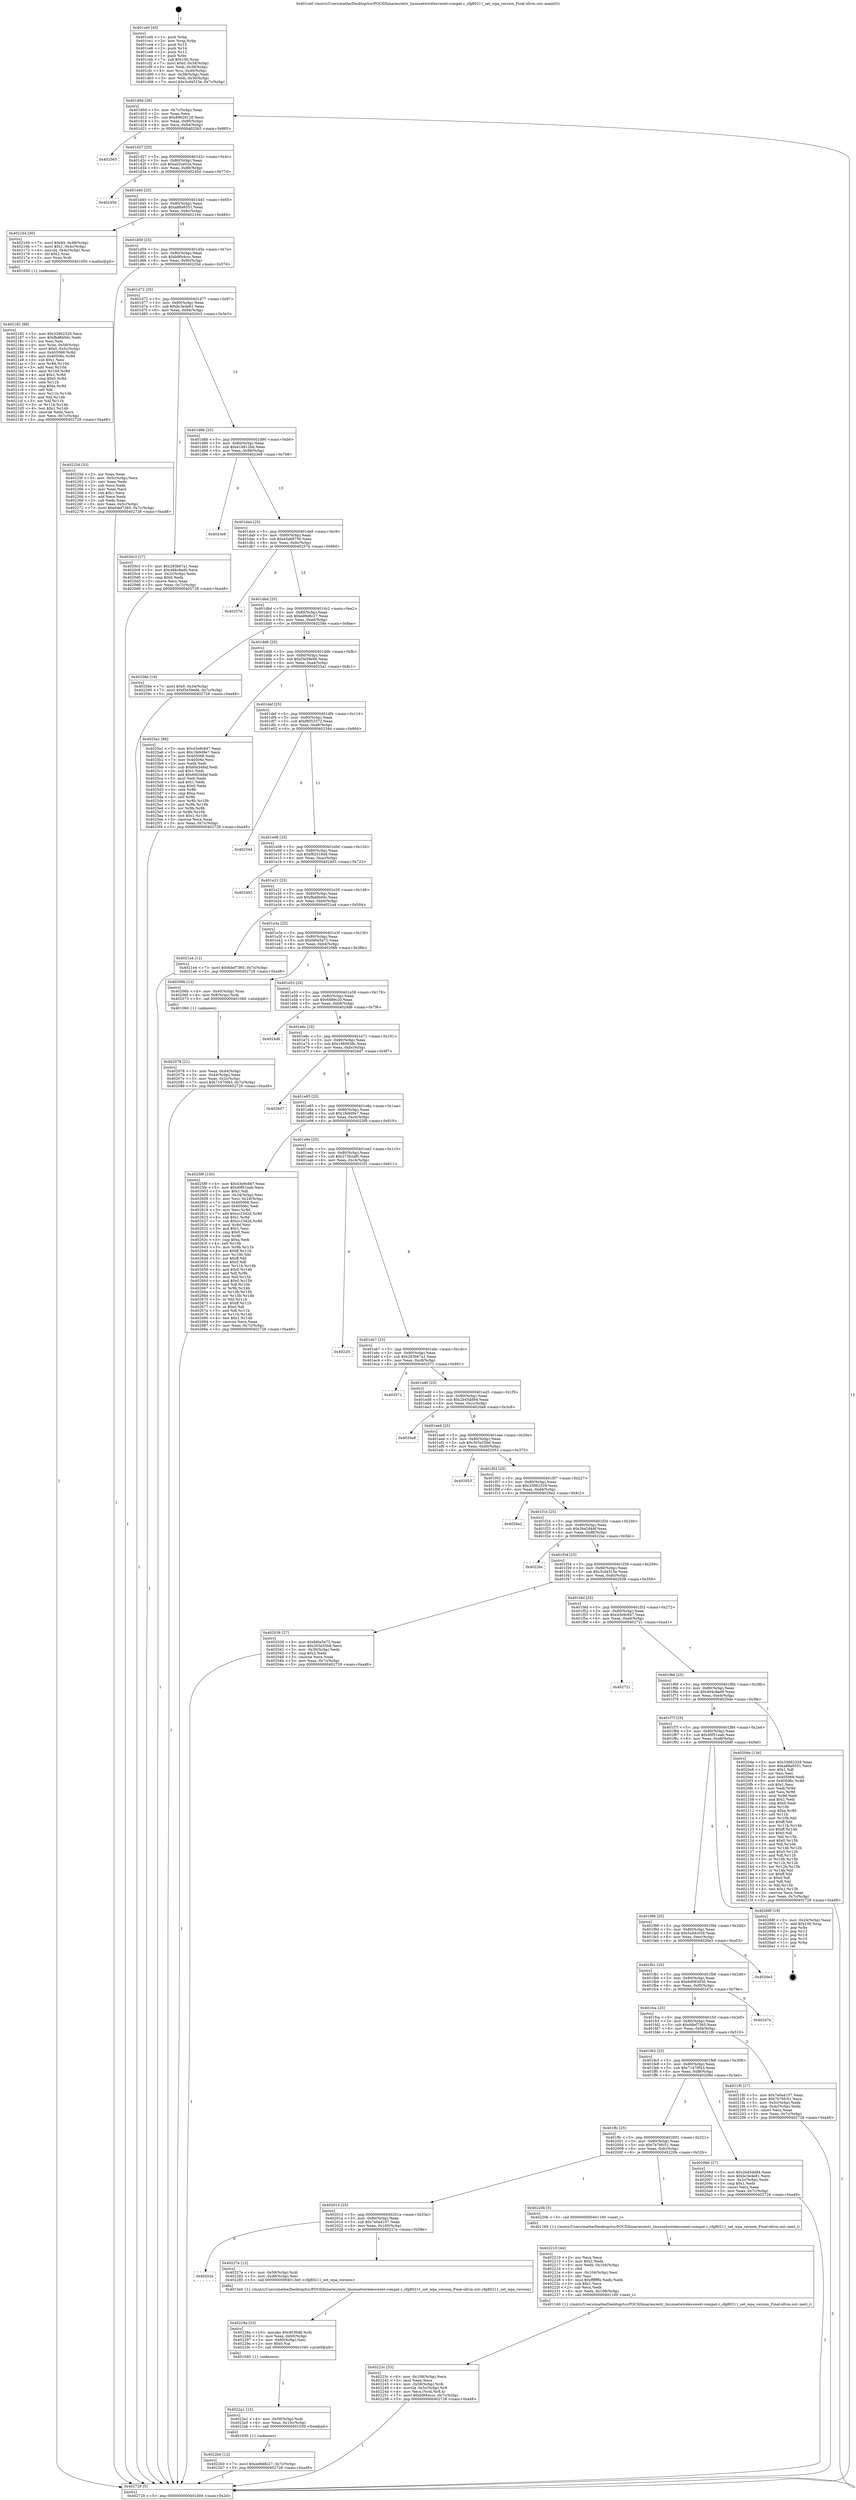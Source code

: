 digraph "0x401ce0" {
  label = "0x401ce0 (/mnt/c/Users/mathe/Desktop/tcc/POCII/binaries/extr_linuxnetwirelesswext-compat.c_cfg80211_set_wpa_version_Final-ollvm.out::main(0))"
  labelloc = "t"
  node[shape=record]

  Entry [label="",width=0.3,height=0.3,shape=circle,fillcolor=black,style=filled]
  "0x401d0d" [label="{
     0x401d0d [26]\l
     | [instrs]\l
     &nbsp;&nbsp;0x401d0d \<+3\>: mov -0x7c(%rbp),%eax\l
     &nbsp;&nbsp;0x401d10 \<+2\>: mov %eax,%ecx\l
     &nbsp;&nbsp;0x401d12 \<+6\>: sub $0x89629120,%ecx\l
     &nbsp;&nbsp;0x401d18 \<+3\>: mov %eax,-0x80(%rbp)\l
     &nbsp;&nbsp;0x401d1b \<+6\>: mov %ecx,-0x84(%rbp)\l
     &nbsp;&nbsp;0x401d21 \<+6\>: je 0000000000402565 \<main+0x885\>\l
  }"]
  "0x402565" [label="{
     0x402565\l
  }", style=dashed]
  "0x401d27" [label="{
     0x401d27 [25]\l
     | [instrs]\l
     &nbsp;&nbsp;0x401d27 \<+5\>: jmp 0000000000401d2c \<main+0x4c\>\l
     &nbsp;&nbsp;0x401d2c \<+3\>: mov -0x80(%rbp),%eax\l
     &nbsp;&nbsp;0x401d2f \<+5\>: sub $0xa02ce02e,%eax\l
     &nbsp;&nbsp;0x401d34 \<+6\>: mov %eax,-0x88(%rbp)\l
     &nbsp;&nbsp;0x401d3a \<+6\>: je 000000000040245d \<main+0x77d\>\l
  }"]
  Exit [label="",width=0.3,height=0.3,shape=circle,fillcolor=black,style=filled,peripheries=2]
  "0x40245d" [label="{
     0x40245d\l
  }", style=dashed]
  "0x401d40" [label="{
     0x401d40 [25]\l
     | [instrs]\l
     &nbsp;&nbsp;0x401d40 \<+5\>: jmp 0000000000401d45 \<main+0x65\>\l
     &nbsp;&nbsp;0x401d45 \<+3\>: mov -0x80(%rbp),%eax\l
     &nbsp;&nbsp;0x401d48 \<+5\>: sub $0xa88a6551,%eax\l
     &nbsp;&nbsp;0x401d4d \<+6\>: mov %eax,-0x8c(%rbp)\l
     &nbsp;&nbsp;0x401d53 \<+6\>: je 0000000000402164 \<main+0x484\>\l
  }"]
  "0x4022b0" [label="{
     0x4022b0 [12]\l
     | [instrs]\l
     &nbsp;&nbsp;0x4022b0 \<+7\>: movl $0xed9d8c27,-0x7c(%rbp)\l
     &nbsp;&nbsp;0x4022b7 \<+5\>: jmp 0000000000402728 \<main+0xa48\>\l
  }"]
  "0x402164" [label="{
     0x402164 [30]\l
     | [instrs]\l
     &nbsp;&nbsp;0x402164 \<+7\>: movl $0x64,-0x48(%rbp)\l
     &nbsp;&nbsp;0x40216b \<+7\>: movl $0x1,-0x4c(%rbp)\l
     &nbsp;&nbsp;0x402172 \<+4\>: movslq -0x4c(%rbp),%rax\l
     &nbsp;&nbsp;0x402176 \<+4\>: shl $0x2,%rax\l
     &nbsp;&nbsp;0x40217a \<+3\>: mov %rax,%rdi\l
     &nbsp;&nbsp;0x40217d \<+5\>: call 0000000000401050 \<malloc@plt\>\l
     | [calls]\l
     &nbsp;&nbsp;0x401050 \{1\} (unknown)\l
  }"]
  "0x401d59" [label="{
     0x401d59 [25]\l
     | [instrs]\l
     &nbsp;&nbsp;0x401d59 \<+5\>: jmp 0000000000401d5e \<main+0x7e\>\l
     &nbsp;&nbsp;0x401d5e \<+3\>: mov -0x80(%rbp),%eax\l
     &nbsp;&nbsp;0x401d61 \<+5\>: sub $0xb9f44ccc,%eax\l
     &nbsp;&nbsp;0x401d66 \<+6\>: mov %eax,-0x90(%rbp)\l
     &nbsp;&nbsp;0x401d6c \<+6\>: je 000000000040225d \<main+0x57d\>\l
  }"]
  "0x4022a1" [label="{
     0x4022a1 [15]\l
     | [instrs]\l
     &nbsp;&nbsp;0x4022a1 \<+4\>: mov -0x58(%rbp),%rdi\l
     &nbsp;&nbsp;0x4022a5 \<+6\>: mov %eax,-0x10c(%rbp)\l
     &nbsp;&nbsp;0x4022ab \<+5\>: call 0000000000401030 \<free@plt\>\l
     | [calls]\l
     &nbsp;&nbsp;0x401030 \{1\} (unknown)\l
  }"]
  "0x40225d" [label="{
     0x40225d [33]\l
     | [instrs]\l
     &nbsp;&nbsp;0x40225d \<+2\>: xor %eax,%eax\l
     &nbsp;&nbsp;0x40225f \<+3\>: mov -0x5c(%rbp),%ecx\l
     &nbsp;&nbsp;0x402262 \<+2\>: mov %eax,%edx\l
     &nbsp;&nbsp;0x402264 \<+2\>: sub %ecx,%edx\l
     &nbsp;&nbsp;0x402266 \<+2\>: mov %eax,%ecx\l
     &nbsp;&nbsp;0x402268 \<+3\>: sub $0x1,%ecx\l
     &nbsp;&nbsp;0x40226b \<+2\>: add %ecx,%edx\l
     &nbsp;&nbsp;0x40226d \<+2\>: sub %edx,%eax\l
     &nbsp;&nbsp;0x40226f \<+3\>: mov %eax,-0x5c(%rbp)\l
     &nbsp;&nbsp;0x402272 \<+7\>: movl $0x6def7365,-0x7c(%rbp)\l
     &nbsp;&nbsp;0x402279 \<+5\>: jmp 0000000000402728 \<main+0xa48\>\l
  }"]
  "0x401d72" [label="{
     0x401d72 [25]\l
     | [instrs]\l
     &nbsp;&nbsp;0x401d72 \<+5\>: jmp 0000000000401d77 \<main+0x97\>\l
     &nbsp;&nbsp;0x401d77 \<+3\>: mov -0x80(%rbp),%eax\l
     &nbsp;&nbsp;0x401d7a \<+5\>: sub $0xbc3e4e81,%eax\l
     &nbsp;&nbsp;0x401d7f \<+6\>: mov %eax,-0x94(%rbp)\l
     &nbsp;&nbsp;0x401d85 \<+6\>: je 00000000004020c3 \<main+0x3e3\>\l
  }"]
  "0x40228a" [label="{
     0x40228a [23]\l
     | [instrs]\l
     &nbsp;&nbsp;0x40228a \<+10\>: movabs $0x4030d6,%rdi\l
     &nbsp;&nbsp;0x402294 \<+3\>: mov %eax,-0x60(%rbp)\l
     &nbsp;&nbsp;0x402297 \<+3\>: mov -0x60(%rbp),%esi\l
     &nbsp;&nbsp;0x40229a \<+2\>: mov $0x0,%al\l
     &nbsp;&nbsp;0x40229c \<+5\>: call 0000000000401040 \<printf@plt\>\l
     | [calls]\l
     &nbsp;&nbsp;0x401040 \{1\} (unknown)\l
  }"]
  "0x4020c3" [label="{
     0x4020c3 [27]\l
     | [instrs]\l
     &nbsp;&nbsp;0x4020c3 \<+5\>: mov $0x283b67a1,%eax\l
     &nbsp;&nbsp;0x4020c8 \<+5\>: mov $0x494c8ad0,%ecx\l
     &nbsp;&nbsp;0x4020cd \<+3\>: mov -0x2c(%rbp),%edx\l
     &nbsp;&nbsp;0x4020d0 \<+3\>: cmp $0x0,%edx\l
     &nbsp;&nbsp;0x4020d3 \<+3\>: cmove %ecx,%eax\l
     &nbsp;&nbsp;0x4020d6 \<+3\>: mov %eax,-0x7c(%rbp)\l
     &nbsp;&nbsp;0x4020d9 \<+5\>: jmp 0000000000402728 \<main+0xa48\>\l
  }"]
  "0x401d8b" [label="{
     0x401d8b [25]\l
     | [instrs]\l
     &nbsp;&nbsp;0x401d8b \<+5\>: jmp 0000000000401d90 \<main+0xb0\>\l
     &nbsp;&nbsp;0x401d90 \<+3\>: mov -0x80(%rbp),%eax\l
     &nbsp;&nbsp;0x401d93 \<+5\>: sub $0xe1b812bb,%eax\l
     &nbsp;&nbsp;0x401d98 \<+6\>: mov %eax,-0x98(%rbp)\l
     &nbsp;&nbsp;0x401d9e \<+6\>: je 00000000004023e8 \<main+0x708\>\l
  }"]
  "0x40202e" [label="{
     0x40202e\l
  }", style=dashed]
  "0x4023e8" [label="{
     0x4023e8\l
  }", style=dashed]
  "0x401da4" [label="{
     0x401da4 [25]\l
     | [instrs]\l
     &nbsp;&nbsp;0x401da4 \<+5\>: jmp 0000000000401da9 \<main+0xc9\>\l
     &nbsp;&nbsp;0x401da9 \<+3\>: mov -0x80(%rbp),%eax\l
     &nbsp;&nbsp;0x401dac \<+5\>: sub $0xe5a68756,%eax\l
     &nbsp;&nbsp;0x401db1 \<+6\>: mov %eax,-0x9c(%rbp)\l
     &nbsp;&nbsp;0x401db7 \<+6\>: je 000000000040257d \<main+0x89d\>\l
  }"]
  "0x40227e" [label="{
     0x40227e [12]\l
     | [instrs]\l
     &nbsp;&nbsp;0x40227e \<+4\>: mov -0x58(%rbp),%rdi\l
     &nbsp;&nbsp;0x402282 \<+3\>: mov -0x48(%rbp),%esi\l
     &nbsp;&nbsp;0x402285 \<+5\>: call 00000000004013e0 \<cfg80211_set_wpa_version\>\l
     | [calls]\l
     &nbsp;&nbsp;0x4013e0 \{1\} (/mnt/c/Users/mathe/Desktop/tcc/POCII/binaries/extr_linuxnetwirelesswext-compat.c_cfg80211_set_wpa_version_Final-ollvm.out::cfg80211_set_wpa_version)\l
  }"]
  "0x40257d" [label="{
     0x40257d\l
  }", style=dashed]
  "0x401dbd" [label="{
     0x401dbd [25]\l
     | [instrs]\l
     &nbsp;&nbsp;0x401dbd \<+5\>: jmp 0000000000401dc2 \<main+0xe2\>\l
     &nbsp;&nbsp;0x401dc2 \<+3\>: mov -0x80(%rbp),%eax\l
     &nbsp;&nbsp;0x401dc5 \<+5\>: sub $0xed9d8c27,%eax\l
     &nbsp;&nbsp;0x401dca \<+6\>: mov %eax,-0xa0(%rbp)\l
     &nbsp;&nbsp;0x401dd0 \<+6\>: je 000000000040258e \<main+0x8ae\>\l
  }"]
  "0x40223c" [label="{
     0x40223c [33]\l
     | [instrs]\l
     &nbsp;&nbsp;0x40223c \<+6\>: mov -0x108(%rbp),%ecx\l
     &nbsp;&nbsp;0x402242 \<+3\>: imul %eax,%ecx\l
     &nbsp;&nbsp;0x402245 \<+4\>: mov -0x58(%rbp),%rdi\l
     &nbsp;&nbsp;0x402249 \<+4\>: movslq -0x5c(%rbp),%r8\l
     &nbsp;&nbsp;0x40224d \<+4\>: mov %ecx,(%rdi,%r8,4)\l
     &nbsp;&nbsp;0x402251 \<+7\>: movl $0xb9f44ccc,-0x7c(%rbp)\l
     &nbsp;&nbsp;0x402258 \<+5\>: jmp 0000000000402728 \<main+0xa48\>\l
  }"]
  "0x40258e" [label="{
     0x40258e [19]\l
     | [instrs]\l
     &nbsp;&nbsp;0x40258e \<+7\>: movl $0x0,-0x34(%rbp)\l
     &nbsp;&nbsp;0x402595 \<+7\>: movl $0xf3e59e66,-0x7c(%rbp)\l
     &nbsp;&nbsp;0x40259c \<+5\>: jmp 0000000000402728 \<main+0xa48\>\l
  }"]
  "0x401dd6" [label="{
     0x401dd6 [25]\l
     | [instrs]\l
     &nbsp;&nbsp;0x401dd6 \<+5\>: jmp 0000000000401ddb \<main+0xfb\>\l
     &nbsp;&nbsp;0x401ddb \<+3\>: mov -0x80(%rbp),%eax\l
     &nbsp;&nbsp;0x401dde \<+5\>: sub $0xf3e59e66,%eax\l
     &nbsp;&nbsp;0x401de3 \<+6\>: mov %eax,-0xa4(%rbp)\l
     &nbsp;&nbsp;0x401de9 \<+6\>: je 00000000004025a1 \<main+0x8c1\>\l
  }"]
  "0x402210" [label="{
     0x402210 [44]\l
     | [instrs]\l
     &nbsp;&nbsp;0x402210 \<+2\>: xor %ecx,%ecx\l
     &nbsp;&nbsp;0x402212 \<+5\>: mov $0x2,%edx\l
     &nbsp;&nbsp;0x402217 \<+6\>: mov %edx,-0x104(%rbp)\l
     &nbsp;&nbsp;0x40221d \<+1\>: cltd\l
     &nbsp;&nbsp;0x40221e \<+6\>: mov -0x104(%rbp),%esi\l
     &nbsp;&nbsp;0x402224 \<+2\>: idiv %esi\l
     &nbsp;&nbsp;0x402226 \<+6\>: imul $0xfffffffe,%edx,%edx\l
     &nbsp;&nbsp;0x40222c \<+3\>: sub $0x1,%ecx\l
     &nbsp;&nbsp;0x40222f \<+2\>: sub %ecx,%edx\l
     &nbsp;&nbsp;0x402231 \<+6\>: mov %edx,-0x108(%rbp)\l
     &nbsp;&nbsp;0x402237 \<+5\>: call 0000000000401160 \<next_i\>\l
     | [calls]\l
     &nbsp;&nbsp;0x401160 \{1\} (/mnt/c/Users/mathe/Desktop/tcc/POCII/binaries/extr_linuxnetwirelesswext-compat.c_cfg80211_set_wpa_version_Final-ollvm.out::next_i)\l
  }"]
  "0x4025a1" [label="{
     0x4025a1 [88]\l
     | [instrs]\l
     &nbsp;&nbsp;0x4025a1 \<+5\>: mov $0x43e9c847,%eax\l
     &nbsp;&nbsp;0x4025a6 \<+5\>: mov $0x1fe9d9e7,%ecx\l
     &nbsp;&nbsp;0x4025ab \<+7\>: mov 0x405068,%edx\l
     &nbsp;&nbsp;0x4025b2 \<+7\>: mov 0x40506c,%esi\l
     &nbsp;&nbsp;0x4025b9 \<+2\>: mov %edx,%edi\l
     &nbsp;&nbsp;0x4025bb \<+6\>: sub $0x6fd349af,%edi\l
     &nbsp;&nbsp;0x4025c1 \<+3\>: sub $0x1,%edi\l
     &nbsp;&nbsp;0x4025c4 \<+6\>: add $0x6fd349af,%edi\l
     &nbsp;&nbsp;0x4025ca \<+3\>: imul %edi,%edx\l
     &nbsp;&nbsp;0x4025cd \<+3\>: and $0x1,%edx\l
     &nbsp;&nbsp;0x4025d0 \<+3\>: cmp $0x0,%edx\l
     &nbsp;&nbsp;0x4025d3 \<+4\>: sete %r8b\l
     &nbsp;&nbsp;0x4025d7 \<+3\>: cmp $0xa,%esi\l
     &nbsp;&nbsp;0x4025da \<+4\>: setl %r9b\l
     &nbsp;&nbsp;0x4025de \<+3\>: mov %r8b,%r10b\l
     &nbsp;&nbsp;0x4025e1 \<+3\>: and %r9b,%r10b\l
     &nbsp;&nbsp;0x4025e4 \<+3\>: xor %r9b,%r8b\l
     &nbsp;&nbsp;0x4025e7 \<+3\>: or %r8b,%r10b\l
     &nbsp;&nbsp;0x4025ea \<+4\>: test $0x1,%r10b\l
     &nbsp;&nbsp;0x4025ee \<+3\>: cmovne %ecx,%eax\l
     &nbsp;&nbsp;0x4025f1 \<+3\>: mov %eax,-0x7c(%rbp)\l
     &nbsp;&nbsp;0x4025f4 \<+5\>: jmp 0000000000402728 \<main+0xa48\>\l
  }"]
  "0x401def" [label="{
     0x401def [25]\l
     | [instrs]\l
     &nbsp;&nbsp;0x401def \<+5\>: jmp 0000000000401df4 \<main+0x114\>\l
     &nbsp;&nbsp;0x401df4 \<+3\>: mov -0x80(%rbp),%eax\l
     &nbsp;&nbsp;0x401df7 \<+5\>: sub $0xf8053372,%eax\l
     &nbsp;&nbsp;0x401dfc \<+6\>: mov %eax,-0xa8(%rbp)\l
     &nbsp;&nbsp;0x401e02 \<+6\>: je 0000000000402344 \<main+0x664\>\l
  }"]
  "0x402015" [label="{
     0x402015 [25]\l
     | [instrs]\l
     &nbsp;&nbsp;0x402015 \<+5\>: jmp 000000000040201a \<main+0x33a\>\l
     &nbsp;&nbsp;0x40201a \<+3\>: mov -0x80(%rbp),%eax\l
     &nbsp;&nbsp;0x40201d \<+5\>: sub $0x7e0a4107,%eax\l
     &nbsp;&nbsp;0x402022 \<+6\>: mov %eax,-0x100(%rbp)\l
     &nbsp;&nbsp;0x402028 \<+6\>: je 000000000040227e \<main+0x59e\>\l
  }"]
  "0x402344" [label="{
     0x402344\l
  }", style=dashed]
  "0x401e08" [label="{
     0x401e08 [25]\l
     | [instrs]\l
     &nbsp;&nbsp;0x401e08 \<+5\>: jmp 0000000000401e0d \<main+0x12d\>\l
     &nbsp;&nbsp;0x401e0d \<+3\>: mov -0x80(%rbp),%eax\l
     &nbsp;&nbsp;0x401e10 \<+5\>: sub $0xf8201848,%eax\l
     &nbsp;&nbsp;0x401e15 \<+6\>: mov %eax,-0xac(%rbp)\l
     &nbsp;&nbsp;0x401e1b \<+6\>: je 0000000000402403 \<main+0x723\>\l
  }"]
  "0x40220b" [label="{
     0x40220b [5]\l
     | [instrs]\l
     &nbsp;&nbsp;0x40220b \<+5\>: call 0000000000401160 \<next_i\>\l
     | [calls]\l
     &nbsp;&nbsp;0x401160 \{1\} (/mnt/c/Users/mathe/Desktop/tcc/POCII/binaries/extr_linuxnetwirelesswext-compat.c_cfg80211_set_wpa_version_Final-ollvm.out::next_i)\l
  }"]
  "0x402403" [label="{
     0x402403\l
  }", style=dashed]
  "0x401e21" [label="{
     0x401e21 [25]\l
     | [instrs]\l
     &nbsp;&nbsp;0x401e21 \<+5\>: jmp 0000000000401e26 \<main+0x146\>\l
     &nbsp;&nbsp;0x401e26 \<+3\>: mov -0x80(%rbp),%eax\l
     &nbsp;&nbsp;0x401e29 \<+5\>: sub $0xfbd6b0dc,%eax\l
     &nbsp;&nbsp;0x401e2e \<+6\>: mov %eax,-0xb0(%rbp)\l
     &nbsp;&nbsp;0x401e34 \<+6\>: je 00000000004021e4 \<main+0x504\>\l
  }"]
  "0x402182" [label="{
     0x402182 [98]\l
     | [instrs]\l
     &nbsp;&nbsp;0x402182 \<+5\>: mov $0x33662329,%ecx\l
     &nbsp;&nbsp;0x402187 \<+5\>: mov $0xfbd6b0dc,%edx\l
     &nbsp;&nbsp;0x40218c \<+2\>: xor %esi,%esi\l
     &nbsp;&nbsp;0x40218e \<+4\>: mov %rax,-0x58(%rbp)\l
     &nbsp;&nbsp;0x402192 \<+7\>: movl $0x0,-0x5c(%rbp)\l
     &nbsp;&nbsp;0x402199 \<+8\>: mov 0x405068,%r8d\l
     &nbsp;&nbsp;0x4021a1 \<+8\>: mov 0x40506c,%r9d\l
     &nbsp;&nbsp;0x4021a9 \<+3\>: sub $0x1,%esi\l
     &nbsp;&nbsp;0x4021ac \<+3\>: mov %r8d,%r10d\l
     &nbsp;&nbsp;0x4021af \<+3\>: add %esi,%r10d\l
     &nbsp;&nbsp;0x4021b2 \<+4\>: imul %r10d,%r8d\l
     &nbsp;&nbsp;0x4021b6 \<+4\>: and $0x1,%r8d\l
     &nbsp;&nbsp;0x4021ba \<+4\>: cmp $0x0,%r8d\l
     &nbsp;&nbsp;0x4021be \<+4\>: sete %r11b\l
     &nbsp;&nbsp;0x4021c2 \<+4\>: cmp $0xa,%r9d\l
     &nbsp;&nbsp;0x4021c6 \<+3\>: setl %bl\l
     &nbsp;&nbsp;0x4021c9 \<+3\>: mov %r11b,%r14b\l
     &nbsp;&nbsp;0x4021cc \<+3\>: and %bl,%r14b\l
     &nbsp;&nbsp;0x4021cf \<+3\>: xor %bl,%r11b\l
     &nbsp;&nbsp;0x4021d2 \<+3\>: or %r11b,%r14b\l
     &nbsp;&nbsp;0x4021d5 \<+4\>: test $0x1,%r14b\l
     &nbsp;&nbsp;0x4021d9 \<+3\>: cmovne %edx,%ecx\l
     &nbsp;&nbsp;0x4021dc \<+3\>: mov %ecx,-0x7c(%rbp)\l
     &nbsp;&nbsp;0x4021df \<+5\>: jmp 0000000000402728 \<main+0xa48\>\l
  }"]
  "0x4021e4" [label="{
     0x4021e4 [12]\l
     | [instrs]\l
     &nbsp;&nbsp;0x4021e4 \<+7\>: movl $0x6def7365,-0x7c(%rbp)\l
     &nbsp;&nbsp;0x4021eb \<+5\>: jmp 0000000000402728 \<main+0xa48\>\l
  }"]
  "0x401e3a" [label="{
     0x401e3a [25]\l
     | [instrs]\l
     &nbsp;&nbsp;0x401e3a \<+5\>: jmp 0000000000401e3f \<main+0x15f\>\l
     &nbsp;&nbsp;0x401e3f \<+3\>: mov -0x80(%rbp),%eax\l
     &nbsp;&nbsp;0x401e42 \<+5\>: sub $0xfd0e5e72,%eax\l
     &nbsp;&nbsp;0x401e47 \<+6\>: mov %eax,-0xb4(%rbp)\l
     &nbsp;&nbsp;0x401e4d \<+6\>: je 000000000040206b \<main+0x38b\>\l
  }"]
  "0x401ffc" [label="{
     0x401ffc [25]\l
     | [instrs]\l
     &nbsp;&nbsp;0x401ffc \<+5\>: jmp 0000000000402001 \<main+0x321\>\l
     &nbsp;&nbsp;0x402001 \<+3\>: mov -0x80(%rbp),%eax\l
     &nbsp;&nbsp;0x402004 \<+5\>: sub $0x7b76fc51,%eax\l
     &nbsp;&nbsp;0x402009 \<+6\>: mov %eax,-0xfc(%rbp)\l
     &nbsp;&nbsp;0x40200f \<+6\>: je 000000000040220b \<main+0x52b\>\l
  }"]
  "0x40206b" [label="{
     0x40206b [13]\l
     | [instrs]\l
     &nbsp;&nbsp;0x40206b \<+4\>: mov -0x40(%rbp),%rax\l
     &nbsp;&nbsp;0x40206f \<+4\>: mov 0x8(%rax),%rdi\l
     &nbsp;&nbsp;0x402073 \<+5\>: call 0000000000401060 \<atoi@plt\>\l
     | [calls]\l
     &nbsp;&nbsp;0x401060 \{1\} (unknown)\l
  }"]
  "0x401e53" [label="{
     0x401e53 [25]\l
     | [instrs]\l
     &nbsp;&nbsp;0x401e53 \<+5\>: jmp 0000000000401e58 \<main+0x178\>\l
     &nbsp;&nbsp;0x401e58 \<+3\>: mov -0x80(%rbp),%eax\l
     &nbsp;&nbsp;0x401e5b \<+5\>: sub $0x6889c20,%eax\l
     &nbsp;&nbsp;0x401e60 \<+6\>: mov %eax,-0xb8(%rbp)\l
     &nbsp;&nbsp;0x401e66 \<+6\>: je 00000000004024d6 \<main+0x7f6\>\l
  }"]
  "0x40208d" [label="{
     0x40208d [27]\l
     | [instrs]\l
     &nbsp;&nbsp;0x40208d \<+5\>: mov $0x2b45dd84,%eax\l
     &nbsp;&nbsp;0x402092 \<+5\>: mov $0xbc3e4e81,%ecx\l
     &nbsp;&nbsp;0x402097 \<+3\>: mov -0x2c(%rbp),%edx\l
     &nbsp;&nbsp;0x40209a \<+3\>: cmp $0x1,%edx\l
     &nbsp;&nbsp;0x40209d \<+3\>: cmovl %ecx,%eax\l
     &nbsp;&nbsp;0x4020a0 \<+3\>: mov %eax,-0x7c(%rbp)\l
     &nbsp;&nbsp;0x4020a3 \<+5\>: jmp 0000000000402728 \<main+0xa48\>\l
  }"]
  "0x4024d6" [label="{
     0x4024d6\l
  }", style=dashed]
  "0x401e6c" [label="{
     0x401e6c [25]\l
     | [instrs]\l
     &nbsp;&nbsp;0x401e6c \<+5\>: jmp 0000000000401e71 \<main+0x191\>\l
     &nbsp;&nbsp;0x401e71 \<+3\>: mov -0x80(%rbp),%eax\l
     &nbsp;&nbsp;0x401e74 \<+5\>: sub $0x1960638c,%eax\l
     &nbsp;&nbsp;0x401e79 \<+6\>: mov %eax,-0xbc(%rbp)\l
     &nbsp;&nbsp;0x401e7f \<+6\>: je 00000000004026d7 \<main+0x9f7\>\l
  }"]
  "0x401fe3" [label="{
     0x401fe3 [25]\l
     | [instrs]\l
     &nbsp;&nbsp;0x401fe3 \<+5\>: jmp 0000000000401fe8 \<main+0x308\>\l
     &nbsp;&nbsp;0x401fe8 \<+3\>: mov -0x80(%rbp),%eax\l
     &nbsp;&nbsp;0x401feb \<+5\>: sub $0x71470f43,%eax\l
     &nbsp;&nbsp;0x401ff0 \<+6\>: mov %eax,-0xf8(%rbp)\l
     &nbsp;&nbsp;0x401ff6 \<+6\>: je 000000000040208d \<main+0x3ad\>\l
  }"]
  "0x4026d7" [label="{
     0x4026d7\l
  }", style=dashed]
  "0x401e85" [label="{
     0x401e85 [25]\l
     | [instrs]\l
     &nbsp;&nbsp;0x401e85 \<+5\>: jmp 0000000000401e8a \<main+0x1aa\>\l
     &nbsp;&nbsp;0x401e8a \<+3\>: mov -0x80(%rbp),%eax\l
     &nbsp;&nbsp;0x401e8d \<+5\>: sub $0x1fe9d9e7,%eax\l
     &nbsp;&nbsp;0x401e92 \<+6\>: mov %eax,-0xc0(%rbp)\l
     &nbsp;&nbsp;0x401e98 \<+6\>: je 00000000004025f9 \<main+0x919\>\l
  }"]
  "0x4021f0" [label="{
     0x4021f0 [27]\l
     | [instrs]\l
     &nbsp;&nbsp;0x4021f0 \<+5\>: mov $0x7e0a4107,%eax\l
     &nbsp;&nbsp;0x4021f5 \<+5\>: mov $0x7b76fc51,%ecx\l
     &nbsp;&nbsp;0x4021fa \<+3\>: mov -0x5c(%rbp),%edx\l
     &nbsp;&nbsp;0x4021fd \<+3\>: cmp -0x4c(%rbp),%edx\l
     &nbsp;&nbsp;0x402200 \<+3\>: cmovl %ecx,%eax\l
     &nbsp;&nbsp;0x402203 \<+3\>: mov %eax,-0x7c(%rbp)\l
     &nbsp;&nbsp;0x402206 \<+5\>: jmp 0000000000402728 \<main+0xa48\>\l
  }"]
  "0x4025f9" [label="{
     0x4025f9 [150]\l
     | [instrs]\l
     &nbsp;&nbsp;0x4025f9 \<+5\>: mov $0x43e9c847,%eax\l
     &nbsp;&nbsp;0x4025fe \<+5\>: mov $0x49f51eab,%ecx\l
     &nbsp;&nbsp;0x402603 \<+2\>: mov $0x1,%dl\l
     &nbsp;&nbsp;0x402605 \<+3\>: mov -0x34(%rbp),%esi\l
     &nbsp;&nbsp;0x402608 \<+3\>: mov %esi,-0x24(%rbp)\l
     &nbsp;&nbsp;0x40260b \<+7\>: mov 0x405068,%esi\l
     &nbsp;&nbsp;0x402612 \<+7\>: mov 0x40506c,%edi\l
     &nbsp;&nbsp;0x402619 \<+3\>: mov %esi,%r8d\l
     &nbsp;&nbsp;0x40261c \<+7\>: add $0xcc23d2d,%r8d\l
     &nbsp;&nbsp;0x402623 \<+4\>: sub $0x1,%r8d\l
     &nbsp;&nbsp;0x402627 \<+7\>: sub $0xcc23d2d,%r8d\l
     &nbsp;&nbsp;0x40262e \<+4\>: imul %r8d,%esi\l
     &nbsp;&nbsp;0x402632 \<+3\>: and $0x1,%esi\l
     &nbsp;&nbsp;0x402635 \<+3\>: cmp $0x0,%esi\l
     &nbsp;&nbsp;0x402638 \<+4\>: sete %r9b\l
     &nbsp;&nbsp;0x40263c \<+3\>: cmp $0xa,%edi\l
     &nbsp;&nbsp;0x40263f \<+4\>: setl %r10b\l
     &nbsp;&nbsp;0x402643 \<+3\>: mov %r9b,%r11b\l
     &nbsp;&nbsp;0x402646 \<+4\>: xor $0xff,%r11b\l
     &nbsp;&nbsp;0x40264a \<+3\>: mov %r10b,%bl\l
     &nbsp;&nbsp;0x40264d \<+3\>: xor $0xff,%bl\l
     &nbsp;&nbsp;0x402650 \<+3\>: xor $0x0,%dl\l
     &nbsp;&nbsp;0x402653 \<+3\>: mov %r11b,%r14b\l
     &nbsp;&nbsp;0x402656 \<+4\>: and $0x0,%r14b\l
     &nbsp;&nbsp;0x40265a \<+3\>: and %dl,%r9b\l
     &nbsp;&nbsp;0x40265d \<+3\>: mov %bl,%r15b\l
     &nbsp;&nbsp;0x402660 \<+4\>: and $0x0,%r15b\l
     &nbsp;&nbsp;0x402664 \<+3\>: and %dl,%r10b\l
     &nbsp;&nbsp;0x402667 \<+3\>: or %r9b,%r14b\l
     &nbsp;&nbsp;0x40266a \<+3\>: or %r10b,%r15b\l
     &nbsp;&nbsp;0x40266d \<+3\>: xor %r15b,%r14b\l
     &nbsp;&nbsp;0x402670 \<+3\>: or %bl,%r11b\l
     &nbsp;&nbsp;0x402673 \<+4\>: xor $0xff,%r11b\l
     &nbsp;&nbsp;0x402677 \<+3\>: or $0x0,%dl\l
     &nbsp;&nbsp;0x40267a \<+3\>: and %dl,%r11b\l
     &nbsp;&nbsp;0x40267d \<+3\>: or %r11b,%r14b\l
     &nbsp;&nbsp;0x402680 \<+4\>: test $0x1,%r14b\l
     &nbsp;&nbsp;0x402684 \<+3\>: cmovne %ecx,%eax\l
     &nbsp;&nbsp;0x402687 \<+3\>: mov %eax,-0x7c(%rbp)\l
     &nbsp;&nbsp;0x40268a \<+5\>: jmp 0000000000402728 \<main+0xa48\>\l
  }"]
  "0x401e9e" [label="{
     0x401e9e [25]\l
     | [instrs]\l
     &nbsp;&nbsp;0x401e9e \<+5\>: jmp 0000000000401ea3 \<main+0x1c3\>\l
     &nbsp;&nbsp;0x401ea3 \<+3\>: mov -0x80(%rbp),%eax\l
     &nbsp;&nbsp;0x401ea6 \<+5\>: sub $0x273b2af0,%eax\l
     &nbsp;&nbsp;0x401eab \<+6\>: mov %eax,-0xc4(%rbp)\l
     &nbsp;&nbsp;0x401eb1 \<+6\>: je 00000000004022f1 \<main+0x611\>\l
  }"]
  "0x401fca" [label="{
     0x401fca [25]\l
     | [instrs]\l
     &nbsp;&nbsp;0x401fca \<+5\>: jmp 0000000000401fcf \<main+0x2ef\>\l
     &nbsp;&nbsp;0x401fcf \<+3\>: mov -0x80(%rbp),%eax\l
     &nbsp;&nbsp;0x401fd2 \<+5\>: sub $0x6def7365,%eax\l
     &nbsp;&nbsp;0x401fd7 \<+6\>: mov %eax,-0xf4(%rbp)\l
     &nbsp;&nbsp;0x401fdd \<+6\>: je 00000000004021f0 \<main+0x510\>\l
  }"]
  "0x4022f1" [label="{
     0x4022f1\l
  }", style=dashed]
  "0x401eb7" [label="{
     0x401eb7 [25]\l
     | [instrs]\l
     &nbsp;&nbsp;0x401eb7 \<+5\>: jmp 0000000000401ebc \<main+0x1dc\>\l
     &nbsp;&nbsp;0x401ebc \<+3\>: mov -0x80(%rbp),%eax\l
     &nbsp;&nbsp;0x401ebf \<+5\>: sub $0x283b67a1,%eax\l
     &nbsp;&nbsp;0x401ec4 \<+6\>: mov %eax,-0xc8(%rbp)\l
     &nbsp;&nbsp;0x401eca \<+6\>: je 0000000000402571 \<main+0x891\>\l
  }"]
  "0x40247e" [label="{
     0x40247e\l
  }", style=dashed]
  "0x402571" [label="{
     0x402571\l
  }", style=dashed]
  "0x401ed0" [label="{
     0x401ed0 [25]\l
     | [instrs]\l
     &nbsp;&nbsp;0x401ed0 \<+5\>: jmp 0000000000401ed5 \<main+0x1f5\>\l
     &nbsp;&nbsp;0x401ed5 \<+3\>: mov -0x80(%rbp),%eax\l
     &nbsp;&nbsp;0x401ed8 \<+5\>: sub $0x2b45dd84,%eax\l
     &nbsp;&nbsp;0x401edd \<+6\>: mov %eax,-0xcc(%rbp)\l
     &nbsp;&nbsp;0x401ee3 \<+6\>: je 00000000004020a8 \<main+0x3c8\>\l
  }"]
  "0x401fb1" [label="{
     0x401fb1 [25]\l
     | [instrs]\l
     &nbsp;&nbsp;0x401fb1 \<+5\>: jmp 0000000000401fb6 \<main+0x2d6\>\l
     &nbsp;&nbsp;0x401fb6 \<+3\>: mov -0x80(%rbp),%eax\l
     &nbsp;&nbsp;0x401fb9 \<+5\>: sub $0x6d083030,%eax\l
     &nbsp;&nbsp;0x401fbe \<+6\>: mov %eax,-0xf0(%rbp)\l
     &nbsp;&nbsp;0x401fc4 \<+6\>: je 000000000040247e \<main+0x79e\>\l
  }"]
  "0x4020a8" [label="{
     0x4020a8\l
  }", style=dashed]
  "0x401ee9" [label="{
     0x401ee9 [25]\l
     | [instrs]\l
     &nbsp;&nbsp;0x401ee9 \<+5\>: jmp 0000000000401eee \<main+0x20e\>\l
     &nbsp;&nbsp;0x401eee \<+3\>: mov -0x80(%rbp),%eax\l
     &nbsp;&nbsp;0x401ef1 \<+5\>: sub $0x303e55bd,%eax\l
     &nbsp;&nbsp;0x401ef6 \<+6\>: mov %eax,-0xd0(%rbp)\l
     &nbsp;&nbsp;0x401efc \<+6\>: je 0000000000402053 \<main+0x373\>\l
  }"]
  "0x4026e3" [label="{
     0x4026e3\l
  }", style=dashed]
  "0x402053" [label="{
     0x402053\l
  }", style=dashed]
  "0x401f02" [label="{
     0x401f02 [25]\l
     | [instrs]\l
     &nbsp;&nbsp;0x401f02 \<+5\>: jmp 0000000000401f07 \<main+0x227\>\l
     &nbsp;&nbsp;0x401f07 \<+3\>: mov -0x80(%rbp),%eax\l
     &nbsp;&nbsp;0x401f0a \<+5\>: sub $0x33662329,%eax\l
     &nbsp;&nbsp;0x401f0f \<+6\>: mov %eax,-0xd4(%rbp)\l
     &nbsp;&nbsp;0x401f15 \<+6\>: je 00000000004026a2 \<main+0x9c2\>\l
  }"]
  "0x401f98" [label="{
     0x401f98 [25]\l
     | [instrs]\l
     &nbsp;&nbsp;0x401f98 \<+5\>: jmp 0000000000401f9d \<main+0x2bd\>\l
     &nbsp;&nbsp;0x401f9d \<+3\>: mov -0x80(%rbp),%eax\l
     &nbsp;&nbsp;0x401fa0 \<+5\>: sub $0x5a44c029,%eax\l
     &nbsp;&nbsp;0x401fa5 \<+6\>: mov %eax,-0xec(%rbp)\l
     &nbsp;&nbsp;0x401fab \<+6\>: je 00000000004026e3 \<main+0xa03\>\l
  }"]
  "0x4026a2" [label="{
     0x4026a2\l
  }", style=dashed]
  "0x401f1b" [label="{
     0x401f1b [25]\l
     | [instrs]\l
     &nbsp;&nbsp;0x401f1b \<+5\>: jmp 0000000000401f20 \<main+0x240\>\l
     &nbsp;&nbsp;0x401f20 \<+3\>: mov -0x80(%rbp),%eax\l
     &nbsp;&nbsp;0x401f23 \<+5\>: sub $0x3ba2644f,%eax\l
     &nbsp;&nbsp;0x401f28 \<+6\>: mov %eax,-0xd8(%rbp)\l
     &nbsp;&nbsp;0x401f2e \<+6\>: je 00000000004022bc \<main+0x5dc\>\l
  }"]
  "0x40268f" [label="{
     0x40268f [19]\l
     | [instrs]\l
     &nbsp;&nbsp;0x40268f \<+3\>: mov -0x24(%rbp),%eax\l
     &nbsp;&nbsp;0x402692 \<+7\>: add $0x100,%rsp\l
     &nbsp;&nbsp;0x402699 \<+1\>: pop %rbx\l
     &nbsp;&nbsp;0x40269a \<+2\>: pop %r12\l
     &nbsp;&nbsp;0x40269c \<+2\>: pop %r14\l
     &nbsp;&nbsp;0x40269e \<+2\>: pop %r15\l
     &nbsp;&nbsp;0x4026a0 \<+1\>: pop %rbp\l
     &nbsp;&nbsp;0x4026a1 \<+1\>: ret\l
  }"]
  "0x4022bc" [label="{
     0x4022bc\l
  }", style=dashed]
  "0x401f34" [label="{
     0x401f34 [25]\l
     | [instrs]\l
     &nbsp;&nbsp;0x401f34 \<+5\>: jmp 0000000000401f39 \<main+0x259\>\l
     &nbsp;&nbsp;0x401f39 \<+3\>: mov -0x80(%rbp),%eax\l
     &nbsp;&nbsp;0x401f3c \<+5\>: sub $0x3cd4515e,%eax\l
     &nbsp;&nbsp;0x401f41 \<+6\>: mov %eax,-0xdc(%rbp)\l
     &nbsp;&nbsp;0x401f47 \<+6\>: je 0000000000402038 \<main+0x358\>\l
  }"]
  "0x401f7f" [label="{
     0x401f7f [25]\l
     | [instrs]\l
     &nbsp;&nbsp;0x401f7f \<+5\>: jmp 0000000000401f84 \<main+0x2a4\>\l
     &nbsp;&nbsp;0x401f84 \<+3\>: mov -0x80(%rbp),%eax\l
     &nbsp;&nbsp;0x401f87 \<+5\>: sub $0x49f51eab,%eax\l
     &nbsp;&nbsp;0x401f8c \<+6\>: mov %eax,-0xe8(%rbp)\l
     &nbsp;&nbsp;0x401f92 \<+6\>: je 000000000040268f \<main+0x9af\>\l
  }"]
  "0x402038" [label="{
     0x402038 [27]\l
     | [instrs]\l
     &nbsp;&nbsp;0x402038 \<+5\>: mov $0xfd0e5e72,%eax\l
     &nbsp;&nbsp;0x40203d \<+5\>: mov $0x303e55bd,%ecx\l
     &nbsp;&nbsp;0x402042 \<+3\>: mov -0x30(%rbp),%edx\l
     &nbsp;&nbsp;0x402045 \<+3\>: cmp $0x2,%edx\l
     &nbsp;&nbsp;0x402048 \<+3\>: cmovne %ecx,%eax\l
     &nbsp;&nbsp;0x40204b \<+3\>: mov %eax,-0x7c(%rbp)\l
     &nbsp;&nbsp;0x40204e \<+5\>: jmp 0000000000402728 \<main+0xa48\>\l
  }"]
  "0x401f4d" [label="{
     0x401f4d [25]\l
     | [instrs]\l
     &nbsp;&nbsp;0x401f4d \<+5\>: jmp 0000000000401f52 \<main+0x272\>\l
     &nbsp;&nbsp;0x401f52 \<+3\>: mov -0x80(%rbp),%eax\l
     &nbsp;&nbsp;0x401f55 \<+5\>: sub $0x43e9c847,%eax\l
     &nbsp;&nbsp;0x401f5a \<+6\>: mov %eax,-0xe0(%rbp)\l
     &nbsp;&nbsp;0x401f60 \<+6\>: je 0000000000402721 \<main+0xa41\>\l
  }"]
  "0x402728" [label="{
     0x402728 [5]\l
     | [instrs]\l
     &nbsp;&nbsp;0x402728 \<+5\>: jmp 0000000000401d0d \<main+0x2d\>\l
  }"]
  "0x401ce0" [label="{
     0x401ce0 [45]\l
     | [instrs]\l
     &nbsp;&nbsp;0x401ce0 \<+1\>: push %rbp\l
     &nbsp;&nbsp;0x401ce1 \<+3\>: mov %rsp,%rbp\l
     &nbsp;&nbsp;0x401ce4 \<+2\>: push %r15\l
     &nbsp;&nbsp;0x401ce6 \<+2\>: push %r14\l
     &nbsp;&nbsp;0x401ce8 \<+2\>: push %r12\l
     &nbsp;&nbsp;0x401cea \<+1\>: push %rbx\l
     &nbsp;&nbsp;0x401ceb \<+7\>: sub $0x100,%rsp\l
     &nbsp;&nbsp;0x401cf2 \<+7\>: movl $0x0,-0x34(%rbp)\l
     &nbsp;&nbsp;0x401cf9 \<+3\>: mov %edi,-0x38(%rbp)\l
     &nbsp;&nbsp;0x401cfc \<+4\>: mov %rsi,-0x40(%rbp)\l
     &nbsp;&nbsp;0x401d00 \<+3\>: mov -0x38(%rbp),%edi\l
     &nbsp;&nbsp;0x401d03 \<+3\>: mov %edi,-0x30(%rbp)\l
     &nbsp;&nbsp;0x401d06 \<+7\>: movl $0x3cd4515e,-0x7c(%rbp)\l
  }"]
  "0x402078" [label="{
     0x402078 [21]\l
     | [instrs]\l
     &nbsp;&nbsp;0x402078 \<+3\>: mov %eax,-0x44(%rbp)\l
     &nbsp;&nbsp;0x40207b \<+3\>: mov -0x44(%rbp),%eax\l
     &nbsp;&nbsp;0x40207e \<+3\>: mov %eax,-0x2c(%rbp)\l
     &nbsp;&nbsp;0x402081 \<+7\>: movl $0x71470f43,-0x7c(%rbp)\l
     &nbsp;&nbsp;0x402088 \<+5\>: jmp 0000000000402728 \<main+0xa48\>\l
  }"]
  "0x4020de" [label="{
     0x4020de [134]\l
     | [instrs]\l
     &nbsp;&nbsp;0x4020de \<+5\>: mov $0x33662329,%eax\l
     &nbsp;&nbsp;0x4020e3 \<+5\>: mov $0xa88a6551,%ecx\l
     &nbsp;&nbsp;0x4020e8 \<+2\>: mov $0x1,%dl\l
     &nbsp;&nbsp;0x4020ea \<+2\>: xor %esi,%esi\l
     &nbsp;&nbsp;0x4020ec \<+7\>: mov 0x405068,%edi\l
     &nbsp;&nbsp;0x4020f3 \<+8\>: mov 0x40506c,%r8d\l
     &nbsp;&nbsp;0x4020fb \<+3\>: sub $0x1,%esi\l
     &nbsp;&nbsp;0x4020fe \<+3\>: mov %edi,%r9d\l
     &nbsp;&nbsp;0x402101 \<+3\>: add %esi,%r9d\l
     &nbsp;&nbsp;0x402104 \<+4\>: imul %r9d,%edi\l
     &nbsp;&nbsp;0x402108 \<+3\>: and $0x1,%edi\l
     &nbsp;&nbsp;0x40210b \<+3\>: cmp $0x0,%edi\l
     &nbsp;&nbsp;0x40210e \<+4\>: sete %r10b\l
     &nbsp;&nbsp;0x402112 \<+4\>: cmp $0xa,%r8d\l
     &nbsp;&nbsp;0x402116 \<+4\>: setl %r11b\l
     &nbsp;&nbsp;0x40211a \<+3\>: mov %r10b,%bl\l
     &nbsp;&nbsp;0x40211d \<+3\>: xor $0xff,%bl\l
     &nbsp;&nbsp;0x402120 \<+3\>: mov %r11b,%r14b\l
     &nbsp;&nbsp;0x402123 \<+4\>: xor $0xff,%r14b\l
     &nbsp;&nbsp;0x402127 \<+3\>: xor $0x0,%dl\l
     &nbsp;&nbsp;0x40212a \<+3\>: mov %bl,%r15b\l
     &nbsp;&nbsp;0x40212d \<+4\>: and $0x0,%r15b\l
     &nbsp;&nbsp;0x402131 \<+3\>: and %dl,%r10b\l
     &nbsp;&nbsp;0x402134 \<+3\>: mov %r14b,%r12b\l
     &nbsp;&nbsp;0x402137 \<+4\>: and $0x0,%r12b\l
     &nbsp;&nbsp;0x40213b \<+3\>: and %dl,%r11b\l
     &nbsp;&nbsp;0x40213e \<+3\>: or %r10b,%r15b\l
     &nbsp;&nbsp;0x402141 \<+3\>: or %r11b,%r12b\l
     &nbsp;&nbsp;0x402144 \<+3\>: xor %r12b,%r15b\l
     &nbsp;&nbsp;0x402147 \<+3\>: or %r14b,%bl\l
     &nbsp;&nbsp;0x40214a \<+3\>: xor $0xff,%bl\l
     &nbsp;&nbsp;0x40214d \<+3\>: or $0x0,%dl\l
     &nbsp;&nbsp;0x402150 \<+2\>: and %dl,%bl\l
     &nbsp;&nbsp;0x402152 \<+3\>: or %bl,%r15b\l
     &nbsp;&nbsp;0x402155 \<+4\>: test $0x1,%r15b\l
     &nbsp;&nbsp;0x402159 \<+3\>: cmovne %ecx,%eax\l
     &nbsp;&nbsp;0x40215c \<+3\>: mov %eax,-0x7c(%rbp)\l
     &nbsp;&nbsp;0x40215f \<+5\>: jmp 0000000000402728 \<main+0xa48\>\l
  }"]
  "0x402721" [label="{
     0x402721\l
  }", style=dashed]
  "0x401f66" [label="{
     0x401f66 [25]\l
     | [instrs]\l
     &nbsp;&nbsp;0x401f66 \<+5\>: jmp 0000000000401f6b \<main+0x28b\>\l
     &nbsp;&nbsp;0x401f6b \<+3\>: mov -0x80(%rbp),%eax\l
     &nbsp;&nbsp;0x401f6e \<+5\>: sub $0x494c8ad0,%eax\l
     &nbsp;&nbsp;0x401f73 \<+6\>: mov %eax,-0xe4(%rbp)\l
     &nbsp;&nbsp;0x401f79 \<+6\>: je 00000000004020de \<main+0x3fe\>\l
  }"]
  Entry -> "0x401ce0" [label=" 1"]
  "0x401d0d" -> "0x402565" [label=" 0"]
  "0x401d0d" -> "0x401d27" [label=" 16"]
  "0x40268f" -> Exit [label=" 1"]
  "0x401d27" -> "0x40245d" [label=" 0"]
  "0x401d27" -> "0x401d40" [label=" 16"]
  "0x4025f9" -> "0x402728" [label=" 1"]
  "0x401d40" -> "0x402164" [label=" 1"]
  "0x401d40" -> "0x401d59" [label=" 15"]
  "0x4025a1" -> "0x402728" [label=" 1"]
  "0x401d59" -> "0x40225d" [label=" 1"]
  "0x401d59" -> "0x401d72" [label=" 14"]
  "0x40258e" -> "0x402728" [label=" 1"]
  "0x401d72" -> "0x4020c3" [label=" 1"]
  "0x401d72" -> "0x401d8b" [label=" 13"]
  "0x4022b0" -> "0x402728" [label=" 1"]
  "0x401d8b" -> "0x4023e8" [label=" 0"]
  "0x401d8b" -> "0x401da4" [label=" 13"]
  "0x4022a1" -> "0x4022b0" [label=" 1"]
  "0x401da4" -> "0x40257d" [label=" 0"]
  "0x401da4" -> "0x401dbd" [label=" 13"]
  "0x40228a" -> "0x4022a1" [label=" 1"]
  "0x401dbd" -> "0x40258e" [label=" 1"]
  "0x401dbd" -> "0x401dd6" [label=" 12"]
  "0x402015" -> "0x40202e" [label=" 0"]
  "0x401dd6" -> "0x4025a1" [label=" 1"]
  "0x401dd6" -> "0x401def" [label=" 11"]
  "0x402015" -> "0x40227e" [label=" 1"]
  "0x401def" -> "0x402344" [label=" 0"]
  "0x401def" -> "0x401e08" [label=" 11"]
  "0x40227e" -> "0x40228a" [label=" 1"]
  "0x401e08" -> "0x402403" [label=" 0"]
  "0x401e08" -> "0x401e21" [label=" 11"]
  "0x40225d" -> "0x402728" [label=" 1"]
  "0x401e21" -> "0x4021e4" [label=" 1"]
  "0x401e21" -> "0x401e3a" [label=" 10"]
  "0x402210" -> "0x40223c" [label=" 1"]
  "0x401e3a" -> "0x40206b" [label=" 1"]
  "0x401e3a" -> "0x401e53" [label=" 9"]
  "0x40220b" -> "0x402210" [label=" 1"]
  "0x401e53" -> "0x4024d6" [label=" 0"]
  "0x401e53" -> "0x401e6c" [label=" 9"]
  "0x401ffc" -> "0x402015" [label=" 1"]
  "0x401e6c" -> "0x4026d7" [label=" 0"]
  "0x401e6c" -> "0x401e85" [label=" 9"]
  "0x40223c" -> "0x402728" [label=" 1"]
  "0x401e85" -> "0x4025f9" [label=" 1"]
  "0x401e85" -> "0x401e9e" [label=" 8"]
  "0x4021f0" -> "0x402728" [label=" 2"]
  "0x401e9e" -> "0x4022f1" [label=" 0"]
  "0x401e9e" -> "0x401eb7" [label=" 8"]
  "0x402182" -> "0x402728" [label=" 1"]
  "0x401eb7" -> "0x402571" [label=" 0"]
  "0x401eb7" -> "0x401ed0" [label=" 8"]
  "0x402164" -> "0x402182" [label=" 1"]
  "0x401ed0" -> "0x4020a8" [label=" 0"]
  "0x401ed0" -> "0x401ee9" [label=" 8"]
  "0x4020c3" -> "0x402728" [label=" 1"]
  "0x401ee9" -> "0x402053" [label=" 0"]
  "0x401ee9" -> "0x401f02" [label=" 8"]
  "0x40208d" -> "0x402728" [label=" 1"]
  "0x401f02" -> "0x4026a2" [label=" 0"]
  "0x401f02" -> "0x401f1b" [label=" 8"]
  "0x401fe3" -> "0x40208d" [label=" 1"]
  "0x401f1b" -> "0x4022bc" [label=" 0"]
  "0x401f1b" -> "0x401f34" [label=" 8"]
  "0x401ffc" -> "0x40220b" [label=" 1"]
  "0x401f34" -> "0x402038" [label=" 1"]
  "0x401f34" -> "0x401f4d" [label=" 7"]
  "0x402038" -> "0x402728" [label=" 1"]
  "0x401ce0" -> "0x401d0d" [label=" 1"]
  "0x402728" -> "0x401d0d" [label=" 15"]
  "0x40206b" -> "0x402078" [label=" 1"]
  "0x402078" -> "0x402728" [label=" 1"]
  "0x401fca" -> "0x4021f0" [label=" 2"]
  "0x401f4d" -> "0x402721" [label=" 0"]
  "0x401f4d" -> "0x401f66" [label=" 7"]
  "0x4021e4" -> "0x402728" [label=" 1"]
  "0x401f66" -> "0x4020de" [label=" 1"]
  "0x401f66" -> "0x401f7f" [label=" 6"]
  "0x401fca" -> "0x401fe3" [label=" 3"]
  "0x401f7f" -> "0x40268f" [label=" 1"]
  "0x401f7f" -> "0x401f98" [label=" 5"]
  "0x401fe3" -> "0x401ffc" [label=" 2"]
  "0x401f98" -> "0x4026e3" [label=" 0"]
  "0x401f98" -> "0x401fb1" [label=" 5"]
  "0x4020de" -> "0x402728" [label=" 1"]
  "0x401fb1" -> "0x40247e" [label=" 0"]
  "0x401fb1" -> "0x401fca" [label=" 5"]
}
